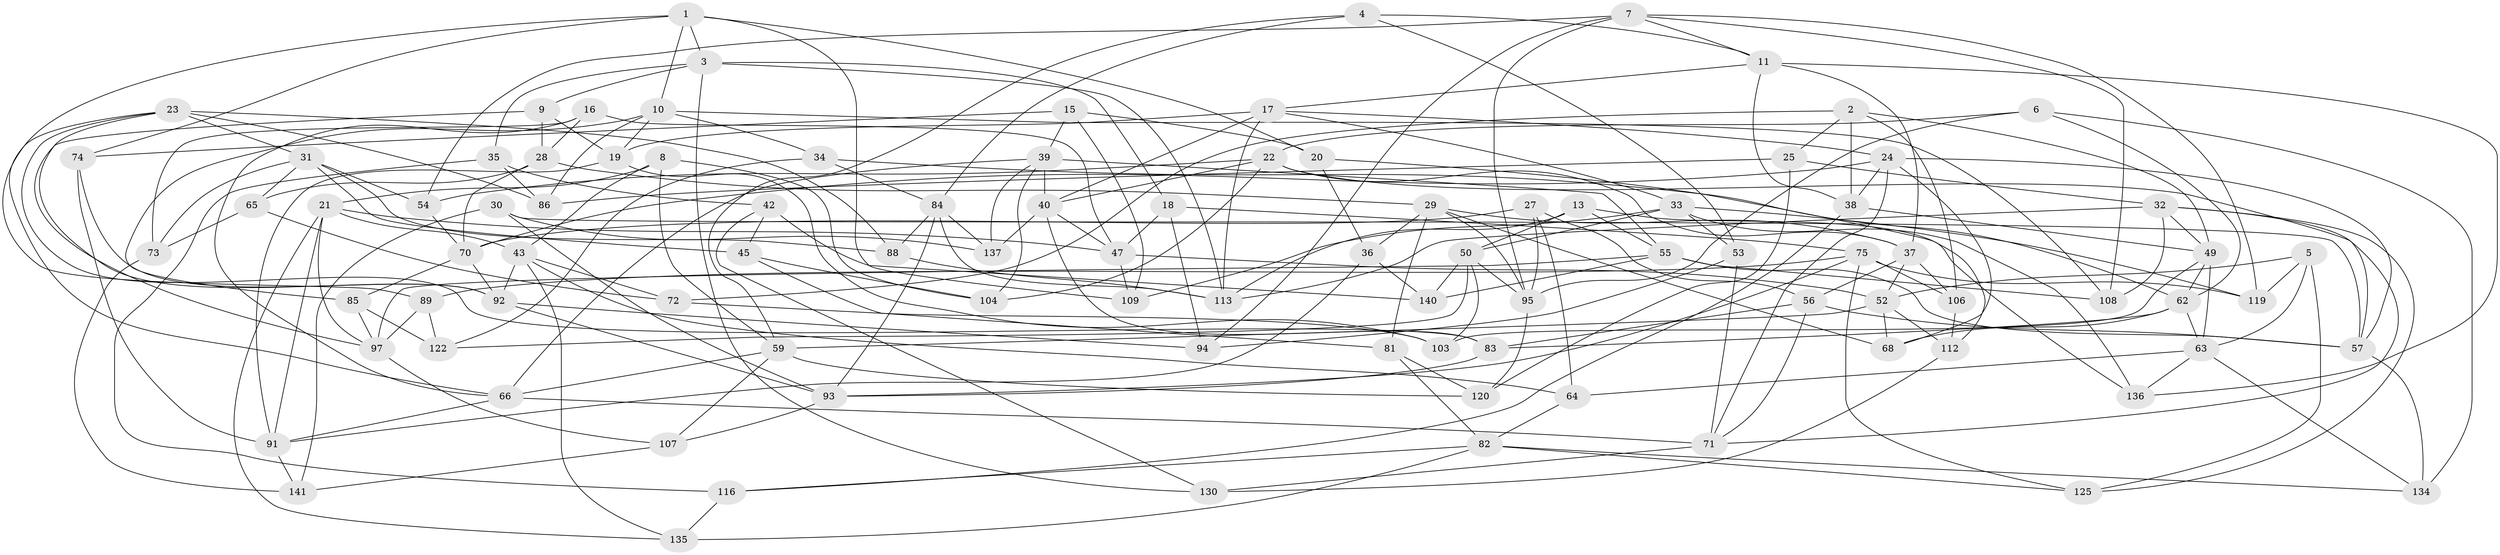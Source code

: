 // Generated by graph-tools (version 1.1) at 2025/24/03/03/25 07:24:29]
// undirected, 96 vertices, 234 edges
graph export_dot {
graph [start="1"]
  node [color=gray90,style=filled];
  1 [super="+26"];
  2 [super="+12"];
  3 [super="+44"];
  4;
  5;
  6;
  7 [super="+133"];
  8;
  9 [super="+110"];
  10 [super="+14"];
  11 [super="+132"];
  13;
  15;
  16;
  17 [super="+115"];
  18;
  19 [super="+48"];
  20;
  21 [super="+100"];
  22 [super="+77"];
  23 [super="+51"];
  24 [super="+129"];
  25;
  27;
  28 [super="+121"];
  29 [super="+60"];
  30;
  31 [super="+80"];
  32 [super="+46"];
  33 [super="+41"];
  34;
  35;
  36;
  37 [super="+58"];
  38 [super="+67"];
  39 [super="+118"];
  40 [super="+61"];
  42;
  43 [super="+124"];
  45;
  47 [super="+126"];
  49 [super="+96"];
  50 [super="+69"];
  52 [super="+76"];
  53;
  54;
  55 [super="+90"];
  56 [super="+79"];
  57 [super="+131"];
  59 [super="+102"];
  62 [super="+117"];
  63 [super="+87"];
  64;
  65;
  66 [super="+138"];
  68;
  70 [super="+78"];
  71 [super="+142"];
  72;
  73;
  74;
  75 [super="+139"];
  81;
  82 [super="+98"];
  83 [super="+99"];
  84 [super="+114"];
  85;
  86;
  88;
  89;
  91 [super="+105"];
  92 [super="+128"];
  93 [super="+111"];
  94;
  95 [super="+127"];
  97 [super="+101"];
  103;
  104;
  106;
  107;
  108;
  109;
  112;
  113 [super="+123"];
  116;
  119;
  120;
  122;
  125;
  130;
  134;
  135;
  136;
  137;
  140;
  141;
  1 -- 109;
  1 -- 89;
  1 -- 74;
  1 -- 10;
  1 -- 20;
  1 -- 3;
  2 -- 25;
  2 -- 106;
  2 -- 72;
  2 -- 38 [weight=2];
  2 -- 49;
  3 -- 35;
  3 -- 113;
  3 -- 9;
  3 -- 18;
  3 -- 130;
  4 -- 53;
  4 -- 11;
  4 -- 84;
  4 -- 59;
  5 -- 125;
  5 -- 119;
  5 -- 52;
  5 -- 63;
  6 -- 134;
  6 -- 22;
  6 -- 62;
  6 -- 95;
  7 -- 94;
  7 -- 54;
  7 -- 11;
  7 -- 108;
  7 -- 119;
  7 -- 95;
  8 -- 104;
  8 -- 43;
  8 -- 59;
  8 -- 21;
  9 -- 28 [weight=2];
  9 -- 19 [weight=2];
  9 -- 97;
  10 -- 86;
  10 -- 108;
  10 -- 34;
  10 -- 85;
  10 -- 19;
  11 -- 136;
  11 -- 38;
  11 -- 37;
  11 -- 17;
  13 -- 55;
  13 -- 136;
  13 -- 113;
  13 -- 50;
  15 -- 109;
  15 -- 20;
  15 -- 74;
  15 -- 39;
  16 -- 73;
  16 -- 66;
  16 -- 47;
  16 -- 28;
  17 -- 24;
  17 -- 40;
  17 -- 33;
  17 -- 113;
  17 -- 19;
  18 -- 94;
  18 -- 47;
  18 -- 75;
  19 -- 103;
  19 -- 91;
  20 -- 112;
  20 -- 36;
  21 -- 43;
  21 -- 97;
  21 -- 47;
  21 -- 91;
  21 -- 135;
  22 -- 104;
  22 -- 37;
  22 -- 54;
  22 -- 40;
  22 -- 57;
  23 -- 86;
  23 -- 88;
  23 -- 66;
  23 -- 31;
  23 -- 92;
  23 -- 83;
  24 -- 68;
  24 -- 70;
  24 -- 57;
  24 -- 38;
  24 -- 71;
  25 -- 120;
  25 -- 86;
  25 -- 32;
  27 -- 56;
  27 -- 64;
  27 -- 70;
  27 -- 95;
  28 -- 65;
  28 -- 29;
  28 -- 70;
  29 -- 36;
  29 -- 37;
  29 -- 81;
  29 -- 68;
  29 -- 95;
  30 -- 137;
  30 -- 57;
  30 -- 141;
  30 -- 93;
  31 -- 65;
  31 -- 54;
  31 -- 45;
  31 -- 88;
  31 -- 73;
  32 -- 125;
  32 -- 71;
  32 -- 108;
  32 -- 49;
  32 -- 113;
  33 -- 136;
  33 -- 50;
  33 -- 109;
  33 -- 53;
  33 -- 119;
  34 -- 122;
  34 -- 84;
  34 -- 62;
  35 -- 86;
  35 -- 116;
  35 -- 42;
  36 -- 140;
  36 -- 91;
  37 -- 106;
  37 -- 52;
  37 -- 56;
  38 -- 49;
  38 -- 116;
  39 -- 104;
  39 -- 66;
  39 -- 137;
  39 -- 55;
  39 -- 40;
  40 -- 47;
  40 -- 137;
  40 -- 83;
  42 -- 130;
  42 -- 140;
  42 -- 45;
  43 -- 64;
  43 -- 72;
  43 -- 92;
  43 -- 135;
  45 -- 81;
  45 -- 104;
  47 -- 109;
  47 -- 52;
  49 -- 62;
  49 -- 103;
  49 -- 63;
  50 -- 122;
  50 -- 103;
  50 -- 140;
  50 -- 95;
  52 -- 112;
  52 -- 59;
  52 -- 68;
  53 -- 71;
  53 -- 94;
  54 -- 70;
  55 -- 97;
  55 -- 140;
  55 -- 108;
  55 -- 57;
  56 -- 83 [weight=2];
  56 -- 71;
  56 -- 57;
  57 -- 134;
  59 -- 107;
  59 -- 120;
  59 -- 66;
  62 -- 68;
  62 -- 83;
  62 -- 63;
  63 -- 64;
  63 -- 136;
  63 -- 134;
  64 -- 82;
  65 -- 73;
  65 -- 72;
  66 -- 91;
  66 -- 71;
  70 -- 85;
  70 -- 92;
  71 -- 130;
  72 -- 103;
  73 -- 141;
  74 -- 91;
  74 -- 92;
  75 -- 119;
  75 -- 106;
  75 -- 89;
  75 -- 125;
  75 -- 93;
  81 -- 120;
  81 -- 82;
  82 -- 134;
  82 -- 125;
  82 -- 116;
  82 -- 135;
  83 -- 93;
  84 -- 113;
  84 -- 137;
  84 -- 88;
  84 -- 93;
  85 -- 122;
  85 -- 97;
  88 -- 113;
  89 -- 122;
  89 -- 97;
  91 -- 141;
  92 -- 94;
  92 -- 93;
  93 -- 107;
  95 -- 120;
  97 -- 107;
  106 -- 112;
  107 -- 141;
  112 -- 130;
  116 -- 135;
}
